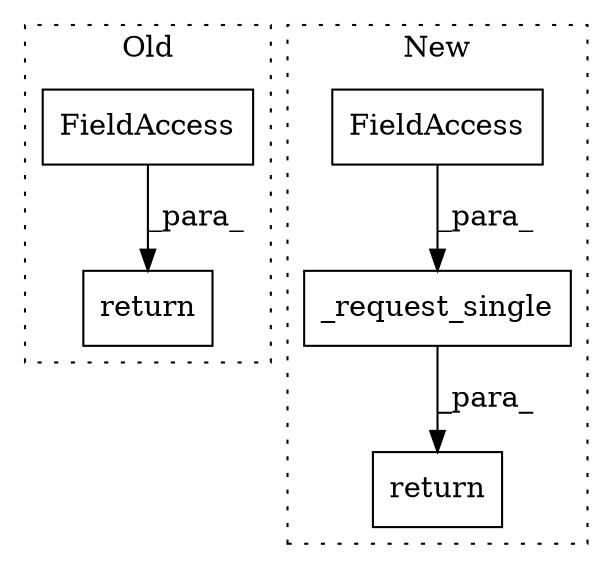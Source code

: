 digraph G {
subgraph cluster0 {
1 [label="return" a="41" s="1587" l="7" shape="box"];
4 [label="FieldAccess" a="22" s="1594" l="32" shape="box"];
label = "Old";
style="dotted";
}
subgraph cluster1 {
2 [label="_request_single" a="32" s="1193,1248" l="16,1" shape="box"];
3 [label="FieldAccess" a="22" s="1226" l="22" shape="box"];
5 [label="return" a="41" s="1181" l="7" shape="box"];
label = "New";
style="dotted";
}
2 -> 5 [label="_para_"];
3 -> 2 [label="_para_"];
4 -> 1 [label="_para_"];
}
